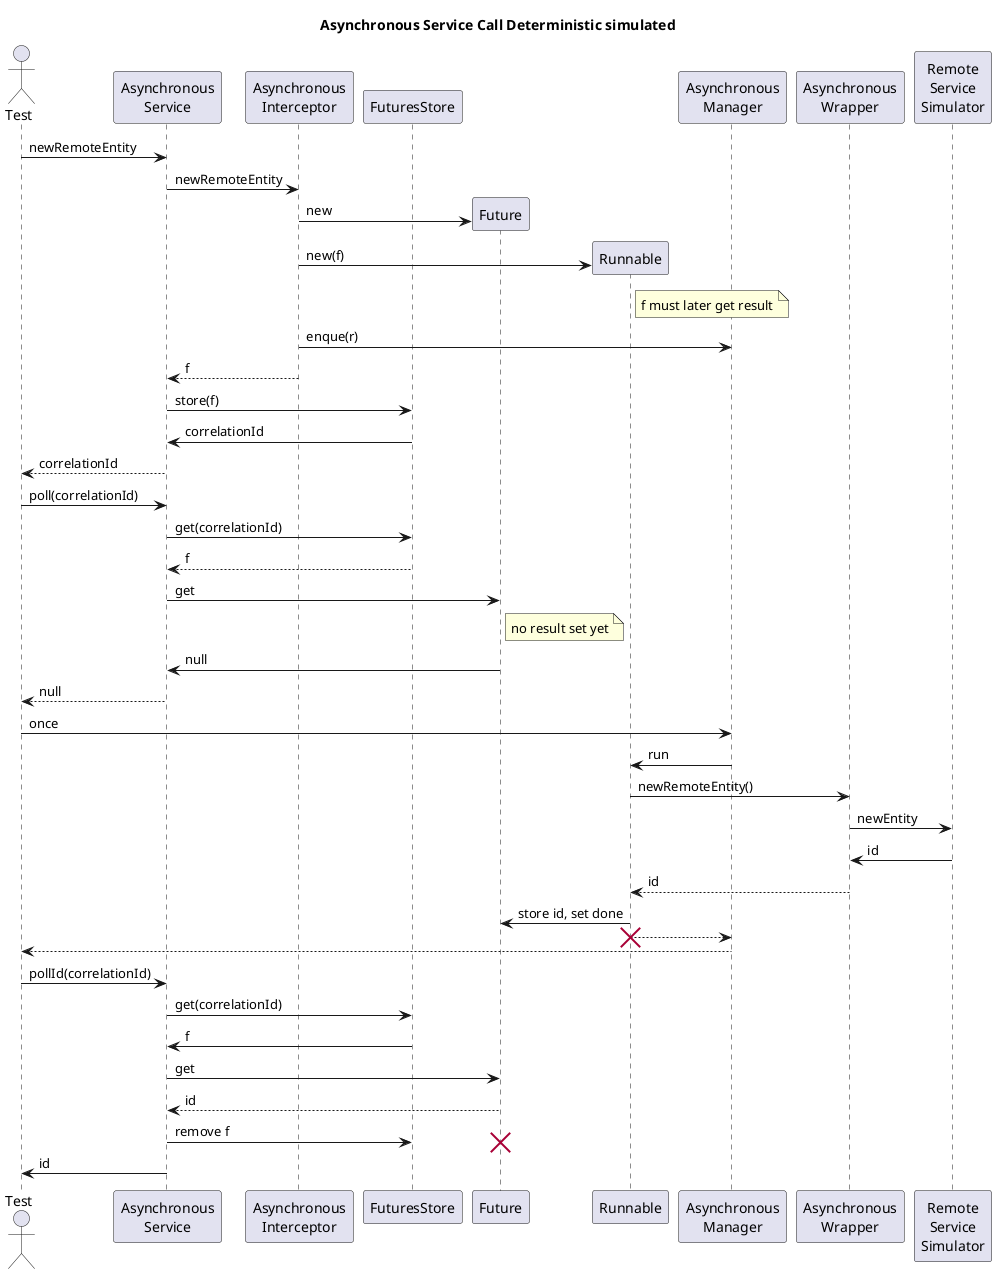 @startuml
title: Asynchronous Service Call Deterministic simulated

actor Test as t
participant "Asynchronous\nService" as aS
participant "Asynchronous\nInterceptor" as aI
participant FuturesStore as fs
participant Future as f
participant Runnable as r
participant "Asynchronous\nManager" as aM
participant "Asynchronous\nWrapper" as aW
participant "Remote\nService\nSimulator" as rs
t -> aS: newRemoteEntity
aS -> aI: newRemoteEntity
create f
aI -> f: new
create r
aI -> r: new(f)
note right of r: f must later get result
aI -> aM: enque(r)
aI --> aS: f
aS -> fs: store(f)
fs -> aS: correlationId
aS --> t: correlationId
t -> aS: poll(correlationId)
aS -> fs: get(correlationId)
fs --> aS: f
aS -> f: get
note right of f: no result set yet
f -> aS: null
aS --> t: null
t -> aM: once
aM -> r: run
r -> aW: newRemoteEntity()
aW -> rs: newEntity
rs -> aW: id
aW --> r: id
r -> f: store id, set done
r --> aM
destroy r
aM --> t
t -> aS: pollId(correlationId)
aS -> fs: get(correlationId)
fs -> aS: f
aS -> f: get
f --> aS: id
aS -> fs: remove f
destroy f
aS -> t: id
@enduml